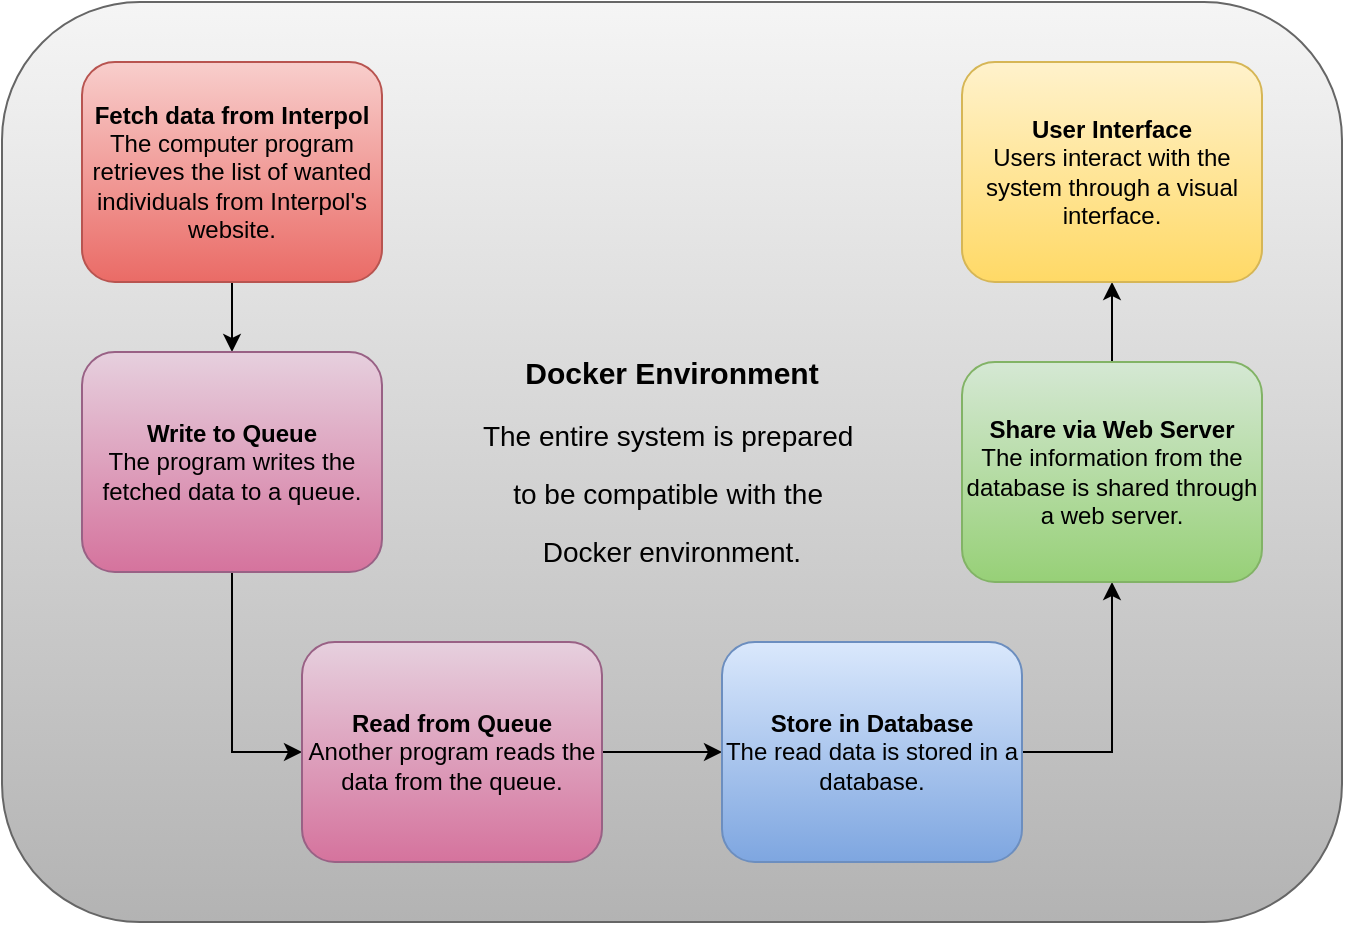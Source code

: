 <mxfile version="21.6.1" type="device">
  <diagram id="C5RBs43oDa-KdzZeNtuy" name="Page-1">
    <mxGraphModel dx="1052" dy="634" grid="1" gridSize="10" guides="1" tooltips="1" connect="1" arrows="1" fold="1" page="1" pageScale="1" pageWidth="827" pageHeight="1169" math="0" shadow="0">
      <root>
        <mxCell id="WIyWlLk6GJQsqaUBKTNV-0" />
        <mxCell id="WIyWlLk6GJQsqaUBKTNV-1" parent="WIyWlLk6GJQsqaUBKTNV-0" />
        <mxCell id="WIyWlLk6GJQsqaUBKTNV-12" value="&lt;div align=&quot;center&quot;&gt;&lt;blockquote&gt;&lt;p style=&quot;line-height: 110%; font-size: 15px;&quot;&gt;&lt;b&gt;Docker Environment&lt;/b&gt;&lt;/p&gt;&lt;/blockquote&gt;&lt;/div&gt;&lt;p style=&quot;line-height: 110%; font-size: 14px;&quot; align=&quot;center&quot;&gt;The entire system is prepared&amp;nbsp;&lt;/p&gt;&lt;p style=&quot;line-height: 110%; font-size: 14px;&quot; align=&quot;center&quot;&gt;to be compatible with the&amp;nbsp;&lt;/p&gt;&lt;p style=&quot;line-height: 110%; font-size: 14px;&quot; align=&quot;center&quot;&gt;Docker environment.&lt;/p&gt;" style="rounded=1;whiteSpace=wrap;html=1;fontSize=12;glass=0;strokeWidth=1;shadow=0;fillColor=#f5f5f5;gradientColor=#b3b3b3;strokeColor=#666666;align=center;" parent="WIyWlLk6GJQsqaUBKTNV-1" vertex="1">
          <mxGeometry x="20" y="60" width="670" height="460" as="geometry" />
        </mxCell>
        <mxCell id="1qMjveVbKIe51F8GL5-L-19" style="edgeStyle=orthogonalEdgeStyle;rounded=0;orthogonalLoop=1;jettySize=auto;html=1;exitX=0.5;exitY=1;exitDx=0;exitDy=0;entryX=0.5;entryY=0;entryDx=0;entryDy=0;" edge="1" parent="WIyWlLk6GJQsqaUBKTNV-1" source="WIyWlLk6GJQsqaUBKTNV-3" target="1qMjveVbKIe51F8GL5-L-13">
          <mxGeometry relative="1" as="geometry" />
        </mxCell>
        <mxCell id="WIyWlLk6GJQsqaUBKTNV-3" value="&lt;div&gt;&lt;b&gt;Fetch data from Interpol&lt;/b&gt;&lt;/div&gt;&lt;div&gt;The computer program retrieves the list of wanted individuals from Interpol&#39;s website.&lt;/div&gt;" style="rounded=1;whiteSpace=wrap;html=1;fontSize=12;glass=0;strokeWidth=1;shadow=0;fillColor=#f8cecc;gradientColor=#ea6b66;strokeColor=#b85450;" parent="WIyWlLk6GJQsqaUBKTNV-1" vertex="1">
          <mxGeometry x="60" y="90" width="150" height="110" as="geometry" />
        </mxCell>
        <mxCell id="1qMjveVbKIe51F8GL5-L-6" style="edgeStyle=orthogonalEdgeStyle;rounded=0;orthogonalLoop=1;jettySize=auto;html=1;exitX=1;exitY=0.5;exitDx=0;exitDy=0;entryX=0;entryY=0.5;entryDx=0;entryDy=0;" edge="1" parent="WIyWlLk6GJQsqaUBKTNV-1" target="1qMjveVbKIe51F8GL5-L-0">
          <mxGeometry relative="1" as="geometry">
            <mxPoint x="160" y="330" as="sourcePoint" />
          </mxGeometry>
        </mxCell>
        <mxCell id="1qMjveVbKIe51F8GL5-L-9" style="edgeStyle=orthogonalEdgeStyle;rounded=0;orthogonalLoop=1;jettySize=auto;html=1;exitX=1;exitY=0.5;exitDx=0;exitDy=0;entryX=0.5;entryY=1;entryDx=0;entryDy=0;" edge="1" parent="WIyWlLk6GJQsqaUBKTNV-1" target="1qMjveVbKIe51F8GL5-L-7">
          <mxGeometry relative="1" as="geometry">
            <mxPoint x="320" y="330" as="sourcePoint" />
          </mxGeometry>
        </mxCell>
        <mxCell id="1qMjveVbKIe51F8GL5-L-20" style="edgeStyle=orthogonalEdgeStyle;rounded=0;orthogonalLoop=1;jettySize=auto;html=1;exitX=0.5;exitY=1;exitDx=0;exitDy=0;entryX=0;entryY=0.5;entryDx=0;entryDy=0;" edge="1" parent="WIyWlLk6GJQsqaUBKTNV-1" source="1qMjveVbKIe51F8GL5-L-13" target="1qMjveVbKIe51F8GL5-L-14">
          <mxGeometry relative="1" as="geometry" />
        </mxCell>
        <mxCell id="1qMjveVbKIe51F8GL5-L-13" value="&lt;div&gt;&lt;b&gt;Write to Queue&lt;br&gt;&lt;/b&gt;&lt;/div&gt;&lt;div&gt;The program writes the fetched data to a queue.&lt;/div&gt;" style="rounded=1;whiteSpace=wrap;html=1;fontSize=12;glass=0;strokeWidth=1;shadow=0;fillColor=#e6d0de;gradientColor=#d5739d;strokeColor=#996185;" vertex="1" parent="WIyWlLk6GJQsqaUBKTNV-1">
          <mxGeometry x="60" y="235" width="150" height="110" as="geometry" />
        </mxCell>
        <mxCell id="1qMjveVbKIe51F8GL5-L-21" style="edgeStyle=orthogonalEdgeStyle;rounded=0;orthogonalLoop=1;jettySize=auto;html=1;exitX=1;exitY=0.5;exitDx=0;exitDy=0;entryX=0;entryY=0.5;entryDx=0;entryDy=0;" edge="1" parent="WIyWlLk6GJQsqaUBKTNV-1" source="1qMjveVbKIe51F8GL5-L-14" target="1qMjveVbKIe51F8GL5-L-15">
          <mxGeometry relative="1" as="geometry" />
        </mxCell>
        <mxCell id="1qMjveVbKIe51F8GL5-L-14" value="&lt;div&gt;&lt;b&gt;Read from Queue&lt;/b&gt;&lt;/div&gt;&lt;div&gt;Another program reads the data from the queue.&lt;/div&gt;" style="rounded=1;whiteSpace=wrap;html=1;fontSize=12;glass=0;strokeWidth=1;shadow=0;fillColor=#e6d0de;gradientColor=#d5739d;strokeColor=#996185;" vertex="1" parent="WIyWlLk6GJQsqaUBKTNV-1">
          <mxGeometry x="170" y="380" width="150" height="110" as="geometry" />
        </mxCell>
        <mxCell id="1qMjveVbKIe51F8GL5-L-22" style="edgeStyle=orthogonalEdgeStyle;rounded=0;orthogonalLoop=1;jettySize=auto;html=1;exitX=1;exitY=0.5;exitDx=0;exitDy=0;entryX=0.5;entryY=1;entryDx=0;entryDy=0;" edge="1" parent="WIyWlLk6GJQsqaUBKTNV-1" source="1qMjveVbKIe51F8GL5-L-15" target="1qMjveVbKIe51F8GL5-L-16">
          <mxGeometry relative="1" as="geometry" />
        </mxCell>
        <mxCell id="1qMjveVbKIe51F8GL5-L-15" value="&lt;div&gt;&lt;b&gt;Store in Database&lt;br&gt;&lt;/b&gt;&lt;/div&gt;&lt;div&gt;The read data is stored in a database.&lt;/div&gt;" style="rounded=1;whiteSpace=wrap;html=1;fontSize=12;glass=0;strokeWidth=1;shadow=0;fillColor=#dae8fc;gradientColor=#7ea6e0;strokeColor=#6c8ebf;" vertex="1" parent="WIyWlLk6GJQsqaUBKTNV-1">
          <mxGeometry x="380" y="380" width="150" height="110" as="geometry" />
        </mxCell>
        <mxCell id="1qMjveVbKIe51F8GL5-L-23" style="edgeStyle=orthogonalEdgeStyle;rounded=0;orthogonalLoop=1;jettySize=auto;html=1;exitX=0.5;exitY=0;exitDx=0;exitDy=0;entryX=0.5;entryY=1;entryDx=0;entryDy=0;" edge="1" parent="WIyWlLk6GJQsqaUBKTNV-1" source="1qMjveVbKIe51F8GL5-L-16" target="1qMjveVbKIe51F8GL5-L-17">
          <mxGeometry relative="1" as="geometry" />
        </mxCell>
        <mxCell id="1qMjveVbKIe51F8GL5-L-16" value="&lt;div&gt;&lt;b&gt;Share via Web Server&lt;/b&gt;&lt;/div&gt;&lt;div&gt;The information from the database is shared through a web server.&lt;/div&gt;" style="rounded=1;whiteSpace=wrap;html=1;fontSize=12;glass=0;strokeWidth=1;shadow=0;fillColor=#d5e8d4;gradientColor=#97d077;strokeColor=#82b366;" vertex="1" parent="WIyWlLk6GJQsqaUBKTNV-1">
          <mxGeometry x="500" y="240" width="150" height="110" as="geometry" />
        </mxCell>
        <mxCell id="1qMjveVbKIe51F8GL5-L-17" value="&lt;div&gt;&lt;b&gt;User Interface&lt;/b&gt;&lt;/div&gt;&lt;div&gt;Users interact with the system through a visual interface.&lt;/div&gt;" style="rounded=1;whiteSpace=wrap;html=1;fontSize=12;glass=0;strokeWidth=1;shadow=0;fillColor=#fff2cc;gradientColor=#ffd966;strokeColor=#d6b656;" vertex="1" parent="WIyWlLk6GJQsqaUBKTNV-1">
          <mxGeometry x="500" y="90" width="150" height="110" as="geometry" />
        </mxCell>
      </root>
    </mxGraphModel>
  </diagram>
</mxfile>
